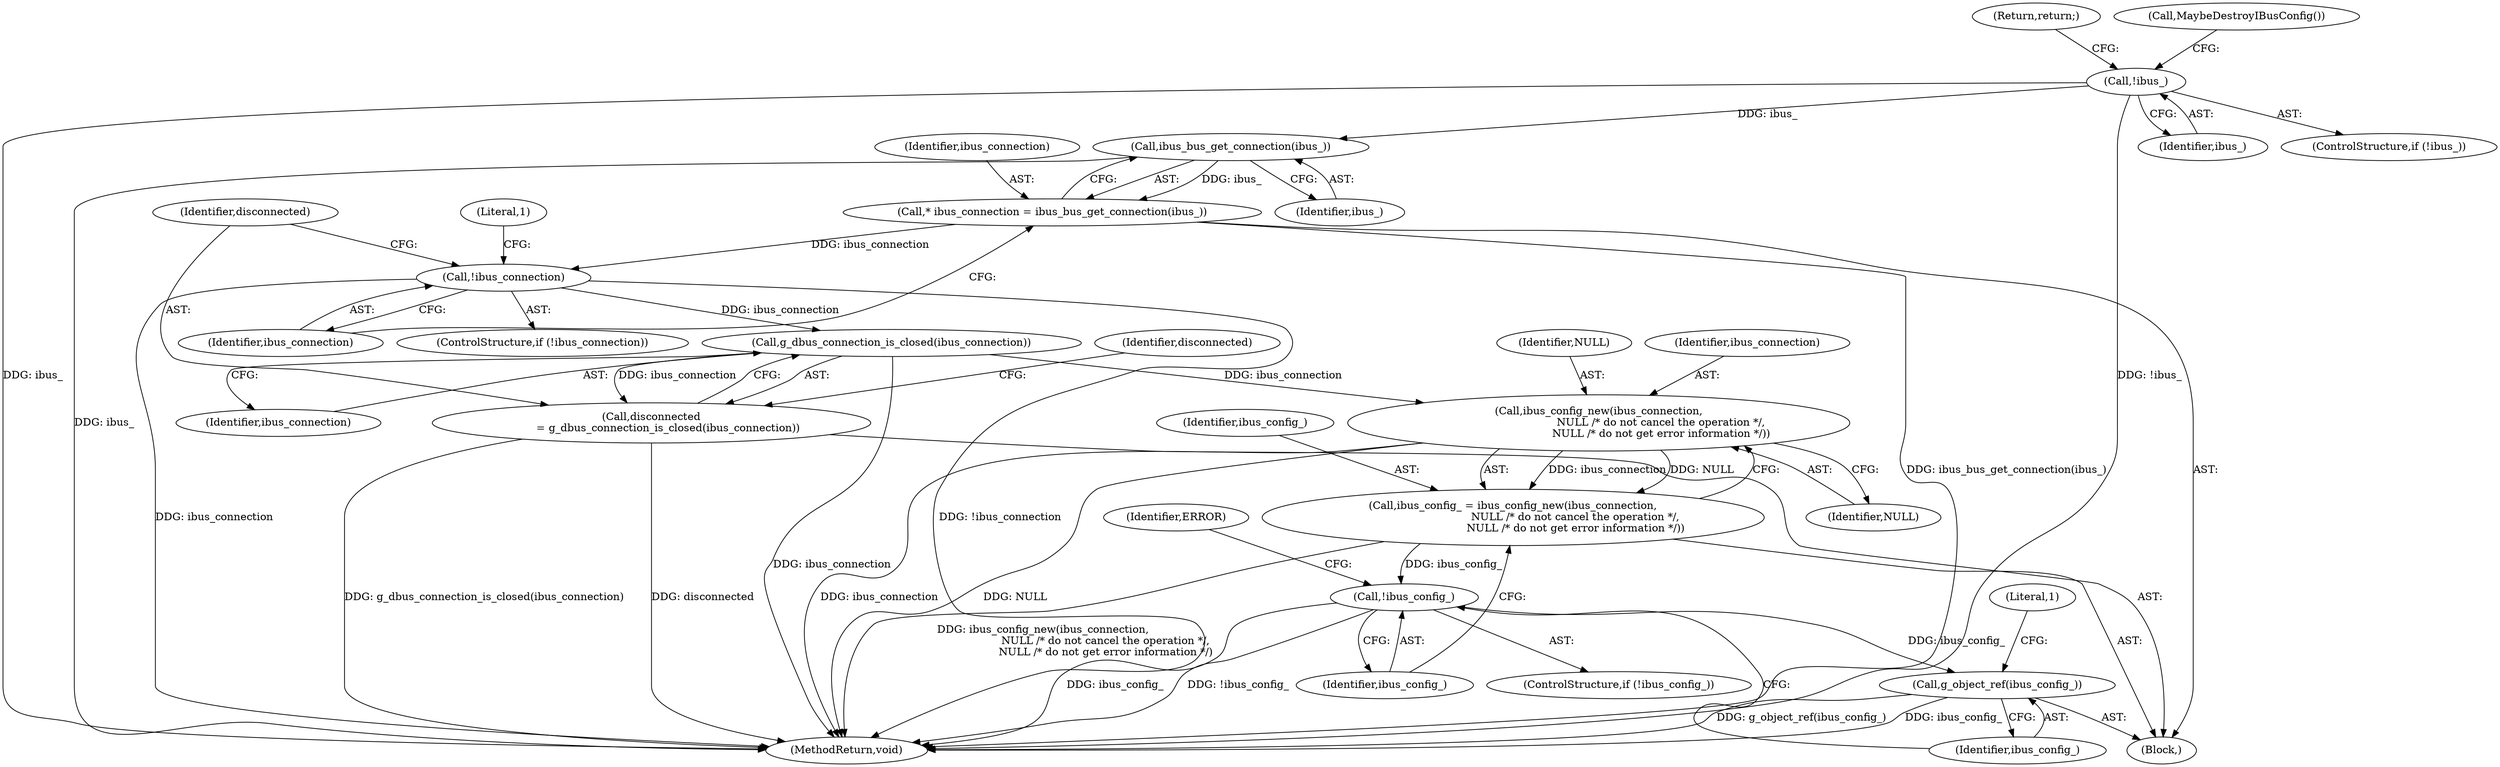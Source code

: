 digraph "0_Chrome_dc7b094a338c6c521f918f478e993f0f74bbea0d_67@API" {
"1000117" [label="(Call,ibus_bus_get_connection(ibus_))"];
"1000105" [label="(Call,!ibus_)"];
"1000115" [label="(Call,* ibus_connection = ibus_bus_get_connection(ibus_))"];
"1000120" [label="(Call,!ibus_connection)"];
"1000133" [label="(Call,g_dbus_connection_is_closed(ibus_connection))"];
"1000131" [label="(Call,disconnected\n          = g_dbus_connection_is_closed(ibus_connection))"];
"1000147" [label="(Call,ibus_config_new(ibus_connection,\n                                     NULL /* do not cancel the operation */,\n                                     NULL /* do not get error information */))"];
"1000145" [label="(Call,ibus_config_ = ibus_config_new(ibus_connection,\n                                     NULL /* do not cancel the operation */,\n                                     NULL /* do not get error information */))"];
"1000152" [label="(Call,!ibus_config_)"];
"1000160" [label="(Call,g_object_ref(ibus_config_))"];
"1000116" [label="(Identifier,ibus_connection)"];
"1000133" [label="(Call,g_dbus_connection_is_closed(ibus_connection))"];
"1000161" [label="(Identifier,ibus_config_)"];
"1000150" [label="(Identifier,NULL)"];
"1000134" [label="(Identifier,ibus_connection)"];
"1000118" [label="(Identifier,ibus_)"];
"1000125" [label="(Literal,1)"];
"1000166" [label="(MethodReturn,void)"];
"1000115" [label="(Call,* ibus_connection = ibus_bus_get_connection(ibus_))"];
"1000152" [label="(Call,!ibus_config_)"];
"1000119" [label="(ControlStructure,if (!ibus_connection))"];
"1000164" [label="(Literal,1)"];
"1000120" [label="(Call,!ibus_connection)"];
"1000105" [label="(Call,!ibus_)"];
"1000145" [label="(Call,ibus_config_ = ibus_config_new(ibus_connection,\n                                     NULL /* do not cancel the operation */,\n                                     NULL /* do not get error information */))"];
"1000157" [label="(Identifier,ERROR)"];
"1000108" [label="(Return,return;)"];
"1000117" [label="(Call,ibus_bus_get_connection(ibus_))"];
"1000146" [label="(Identifier,ibus_config_)"];
"1000106" [label="(Identifier,ibus_)"];
"1000121" [label="(Identifier,ibus_connection)"];
"1000148" [label="(Identifier,ibus_connection)"];
"1000149" [label="(Identifier,NULL)"];
"1000113" [label="(Block,)"];
"1000153" [label="(Identifier,ibus_config_)"];
"1000109" [label="(Call,MaybeDestroyIBusConfig())"];
"1000132" [label="(Identifier,disconnected)"];
"1000147" [label="(Call,ibus_config_new(ibus_connection,\n                                     NULL /* do not cancel the operation */,\n                                     NULL /* do not get error information */))"];
"1000160" [label="(Call,g_object_ref(ibus_config_))"];
"1000131" [label="(Call,disconnected\n          = g_dbus_connection_is_closed(ibus_connection))"];
"1000104" [label="(ControlStructure,if (!ibus_))"];
"1000151" [label="(ControlStructure,if (!ibus_config_))"];
"1000136" [label="(Identifier,disconnected)"];
"1000117" -> "1000115"  [label="AST: "];
"1000117" -> "1000118"  [label="CFG: "];
"1000118" -> "1000117"  [label="AST: "];
"1000115" -> "1000117"  [label="CFG: "];
"1000117" -> "1000166"  [label="DDG: ibus_"];
"1000117" -> "1000115"  [label="DDG: ibus_"];
"1000105" -> "1000117"  [label="DDG: ibus_"];
"1000105" -> "1000104"  [label="AST: "];
"1000105" -> "1000106"  [label="CFG: "];
"1000106" -> "1000105"  [label="AST: "];
"1000108" -> "1000105"  [label="CFG: "];
"1000109" -> "1000105"  [label="CFG: "];
"1000105" -> "1000166"  [label="DDG: !ibus_"];
"1000105" -> "1000166"  [label="DDG: ibus_"];
"1000115" -> "1000113"  [label="AST: "];
"1000116" -> "1000115"  [label="AST: "];
"1000121" -> "1000115"  [label="CFG: "];
"1000115" -> "1000166"  [label="DDG: ibus_bus_get_connection(ibus_)"];
"1000115" -> "1000120"  [label="DDG: ibus_connection"];
"1000120" -> "1000119"  [label="AST: "];
"1000120" -> "1000121"  [label="CFG: "];
"1000121" -> "1000120"  [label="AST: "];
"1000125" -> "1000120"  [label="CFG: "];
"1000132" -> "1000120"  [label="CFG: "];
"1000120" -> "1000166"  [label="DDG: !ibus_connection"];
"1000120" -> "1000166"  [label="DDG: ibus_connection"];
"1000120" -> "1000133"  [label="DDG: ibus_connection"];
"1000133" -> "1000131"  [label="AST: "];
"1000133" -> "1000134"  [label="CFG: "];
"1000134" -> "1000133"  [label="AST: "];
"1000131" -> "1000133"  [label="CFG: "];
"1000133" -> "1000166"  [label="DDG: ibus_connection"];
"1000133" -> "1000131"  [label="DDG: ibus_connection"];
"1000133" -> "1000147"  [label="DDG: ibus_connection"];
"1000131" -> "1000113"  [label="AST: "];
"1000132" -> "1000131"  [label="AST: "];
"1000136" -> "1000131"  [label="CFG: "];
"1000131" -> "1000166"  [label="DDG: disconnected"];
"1000131" -> "1000166"  [label="DDG: g_dbus_connection_is_closed(ibus_connection)"];
"1000147" -> "1000145"  [label="AST: "];
"1000147" -> "1000150"  [label="CFG: "];
"1000148" -> "1000147"  [label="AST: "];
"1000149" -> "1000147"  [label="AST: "];
"1000150" -> "1000147"  [label="AST: "];
"1000145" -> "1000147"  [label="CFG: "];
"1000147" -> "1000166"  [label="DDG: NULL"];
"1000147" -> "1000166"  [label="DDG: ibus_connection"];
"1000147" -> "1000145"  [label="DDG: ibus_connection"];
"1000147" -> "1000145"  [label="DDG: NULL"];
"1000145" -> "1000113"  [label="AST: "];
"1000146" -> "1000145"  [label="AST: "];
"1000153" -> "1000145"  [label="CFG: "];
"1000145" -> "1000166"  [label="DDG: ibus_config_new(ibus_connection,\n                                     NULL /* do not cancel the operation */,\n                                     NULL /* do not get error information */)"];
"1000145" -> "1000152"  [label="DDG: ibus_config_"];
"1000152" -> "1000151"  [label="AST: "];
"1000152" -> "1000153"  [label="CFG: "];
"1000153" -> "1000152"  [label="AST: "];
"1000157" -> "1000152"  [label="CFG: "];
"1000161" -> "1000152"  [label="CFG: "];
"1000152" -> "1000166"  [label="DDG: ibus_config_"];
"1000152" -> "1000166"  [label="DDG: !ibus_config_"];
"1000152" -> "1000160"  [label="DDG: ibus_config_"];
"1000160" -> "1000113"  [label="AST: "];
"1000160" -> "1000161"  [label="CFG: "];
"1000161" -> "1000160"  [label="AST: "];
"1000164" -> "1000160"  [label="CFG: "];
"1000160" -> "1000166"  [label="DDG: g_object_ref(ibus_config_)"];
"1000160" -> "1000166"  [label="DDG: ibus_config_"];
}

